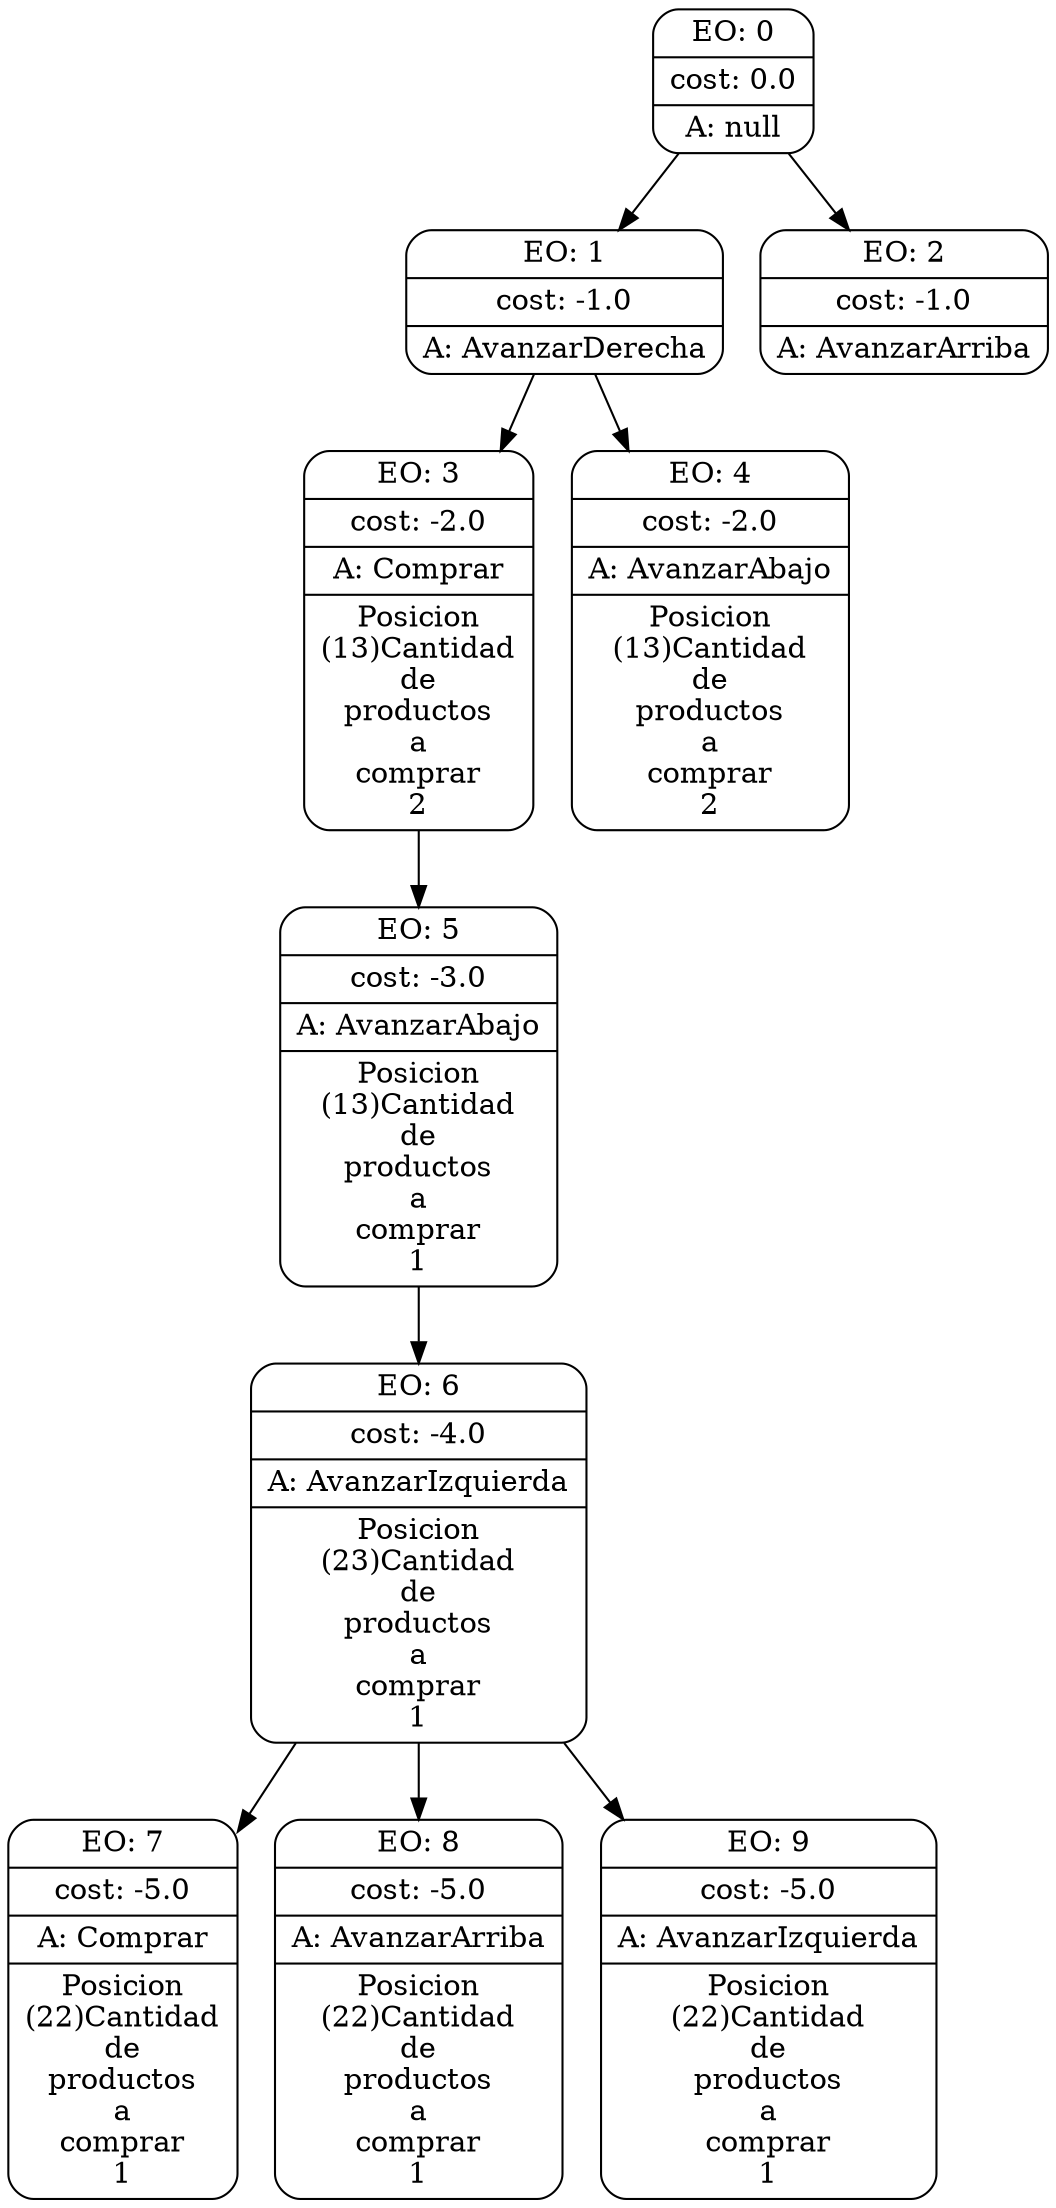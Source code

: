 digraph g {
node [shape = Mrecord];
nodo0[label="{EO: 0|cost: 0.0|A: null}"]
nodo1[label="{EO: 1|cost: -1.0|A: AvanzarDerecha}"]
nodo3[label="{EO: 3|cost: -2.0|A: Comprar|Posicion\n(13)
Cantidad\nde\nproductos\na\ncomprar\n2}"]
nodo5[label="{EO: 5|cost: -3.0|A: AvanzarAbajo|Posicion\n(13)
Cantidad\nde\nproductos\na\ncomprar\n1}"]
nodo6[label="{EO: 6|cost: -4.0|A: AvanzarIzquierda|Posicion\n(23)
Cantidad\nde\nproductos\na\ncomprar\n1}"]
nodo7[label="{EO: 7|cost: -5.0|A: Comprar|Posicion\n(22)
Cantidad\nde\nproductos\na\ncomprar\n1}"]

nodo6 -> nodo7;
nodo8[label="{EO: 8|cost: -5.0|A: AvanzarArriba|Posicion\n(22)
Cantidad\nde\nproductos\na\ncomprar\n1}"]

nodo6 -> nodo8;
nodo9[label="{EO: 9|cost: -5.0|A: AvanzarIzquierda|Posicion\n(22)
Cantidad\nde\nproductos\na\ncomprar\n1}"]

nodo6 -> nodo9;

nodo5 -> nodo6;

nodo3 -> nodo5;

nodo1 -> nodo3;
nodo4[label="{EO: 4|cost: -2.0|A: AvanzarAbajo|Posicion\n(13)
Cantidad\nde\nproductos\na\ncomprar\n2}"]

nodo1 -> nodo4;

nodo0 -> nodo1;
nodo2[label="{EO: 2|cost: -1.0|A: AvanzarArriba}"]

nodo0 -> nodo2;


}